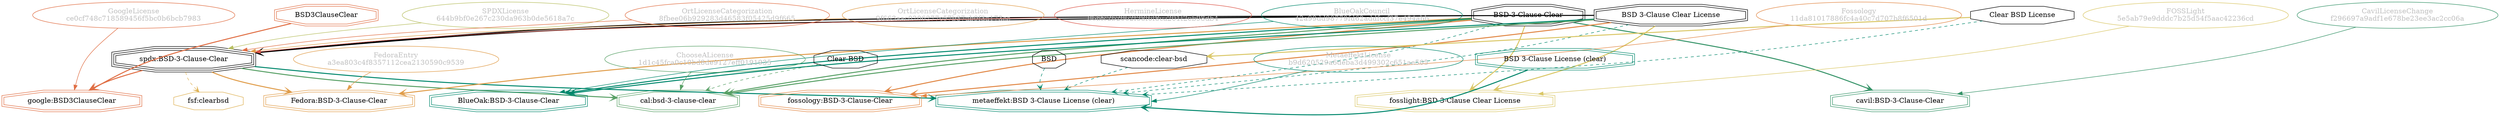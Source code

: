 strict digraph {
    node [shape=box];
    graph [splines=curved];
    423 [label="SPDXLicense\n644b9bf0e267c230da963b0de5618a7c"
        ,fontcolor=gray
        ,color="#b8bf62"
        ,fillcolor="beige;1"
        ,shape=ellipse];
    424 [label="spdx:BSD-3-Clause-Clear"
        ,shape=tripleoctagon];
    425 [label="BSD-3-Clause-Clear"
        ,shape=doubleoctagon];
    426 [label="BSD 3-Clause Clear License"
        ,shape=doubleoctagon];
    5494 [label="GoogleLicense\nce0cf748c718589456f5bc0b6bcb7983"
         ,fontcolor=gray
         ,color="#e06f45"
         ,fillcolor="beige;1"
         ,shape=ellipse];
    5495 [label="google:BSD3ClauseClear"
         ,color="#e06f45"
         ,shape=doubleoctagon];
    5496 [label=BSD3ClauseClear
         ,color="#e06f45"
         ,shape=doubleoctagon];
    5935 [label=BSD,shape=octagon];
    5958 [label="FedoraEntry\na3ea803c4f8357112cea2130590c9539"
         ,fontcolor=gray
         ,color="#e09d4b"
         ,fillcolor="beige;1"
         ,shape=ellipse];
    5959 [label="Fedora:BSD-3-Clause-Clear"
         ,color="#e09d4b"
         ,shape=doubleoctagon];
    8764 [label="BlueOakCouncil\n42a99dd98779fd62addfccf37e494abb"
         ,fontcolor=gray
         ,color="#00876c"
         ,fillcolor="beige;1"
         ,shape=ellipse];
    8765 [label="BlueOak:BSD-3-Clause-Clear"
         ,color="#00876c"
         ,shape=doubleoctagon];
    10713 [label="fsf:clearbsd"
          ,color="#deb256"
          ,shape=octagon];
    10865 [label="ChooseALicense\n1d1c45fca0c10bd8de9127eff0191935"
          ,fontcolor=gray
          ,color="#58a066"
          ,fillcolor="beige;1"
          ,shape=ellipse];
    10866 [label="cal:bsd-3-clause-clear"
          ,color="#58a066"
          ,shape=doubleoctagon];
    10867 [label="Clear BSD"
          ,shape=octagon];
    13864 [label="scancode:clear-bsd"
          ,shape=octagon];
    13866 [label="Clear BSD License"
          ,shape=octagon];
    26777 [label="Fossology\n11da81017886fc4a40c7d707b8f6501d"
          ,fontcolor=gray
          ,color="#e18745"
          ,fillcolor="beige;1"
          ,shape=ellipse];
    26778 [label="fossology:BSD-3-Clause-Clear"
          ,color="#e18745"
          ,shape=doubleoctagon];
    28516 [label="OrtLicenseCategorization\n8fbee06b929283d46583f05425d9f665"
          ,fontcolor=gray
          ,color="#e06f45"
          ,fillcolor="beige;1"
          ,shape=ellipse];
    35371 [label="OrtLicenseCategorization\n9f663aac0206277c57b37ab9f3a173cc"
          ,fontcolor=gray
          ,color="#e09d4b"
          ,fillcolor="beige;1"
          ,shape=ellipse];
    36469 [label="CavilLicenseChange\nf296697a9adf1e678be23ee3ac2cc06a"
          ,fontcolor=gray
          ,color="#379469"
          ,fillcolor="beige;1"
          ,shape=ellipse];
    36470 [label="cavil:BSD-3-Clause-Clear"
          ,color="#379469"
          ,shape=doubleoctagon];
    39394 [label="MetaeffektLicense\nb9d620529a6deba3d499302c651ae505"
          ,fontcolor=gray
          ,color="#00876c"
          ,fillcolor="beige;1"
          ,shape=ellipse];
    39395 [label="metaeffekt:BSD 3-Clause License (clear)"
          ,color="#00876c"
          ,shape=doubleoctagon];
    39396 [label="BSD 3-Clause License (clear)"
          ,color="#00876c"
          ,shape=doubleoctagon];
    49955 [label="HermineLicense\n06bfc2b2062f38f6f8ca201f2eb98db4"
          ,fontcolor=gray
          ,color="#dc574a"
          ,fillcolor="beige;1"
          ,shape=ellipse];
    51129 [label="FOSSLight\n5e5ab79e9dddc7b25d54f5aac42236cd"
          ,fontcolor=gray
          ,color="#dac767"
          ,fillcolor="beige;1"
          ,shape=ellipse];
    51130 [label="fosslight:BSD 3-Clause Clear License"
          ,color="#dac767"
          ,shape=doubleoctagon];
    423 -> 424 [weight=0.5
               ,color="#b8bf62"];
    424 -> 5495 [style=bold
                ,arrowhead=vee
                ,weight=0.7
                ,color="#e06f45"];
    424 -> 5959 [style=bold
                ,arrowhead=vee
                ,weight=0.7
                ,color="#e09d4b"];
    424 -> 10713 [style=dashed
                 ,arrowhead=vee
                 ,weight=0.5
                 ,color="#deb256"];
    424 -> 10866 [style=bold
                 ,arrowhead=vee
                 ,weight=0.7
                 ,color="#58a066"];
    424 -> 39395 [style=bold
                 ,arrowhead=vee
                 ,weight=0.7
                 ,color="#00876c"];
    425 -> 424 [style=bold
               ,arrowhead=vee
               ,weight=0.7];
    425 -> 5959 [style=bold
                ,arrowhead=vee
                ,weight=0.7
                ,color="#e09d4b"];
    425 -> 8765 [style=bold
                ,arrowhead=vee
                ,weight=0.7
                ,color="#00876c"];
    425 -> 10866 [style=bold
                 ,arrowhead=vee
                 ,weight=0.7
                 ,color="#58a066"];
    425 -> 26778 [style=bold
                 ,arrowhead=vee
                 ,weight=0.7
                 ,color="#e18745"];
    425 -> 36470 [style=bold
                 ,arrowhead=vee
                 ,weight=0.7
                 ,color="#379469"];
    425 -> 36470 [style=bold
                 ,arrowhead=vee
                 ,weight=0.7
                 ,color="#379469"];
    425 -> 39395 [style=dashed
                 ,arrowhead=vee
                 ,weight=0.5
                 ,color="#00876c"];
    425 -> 51130 [style=bold
                 ,arrowhead=vee
                 ,weight=0.7
                 ,color="#dac767"];
    426 -> 424 [style=bold
               ,arrowhead=vee
               ,weight=0.7];
    426 -> 8765 [style=bold
                ,arrowhead=vee
                ,weight=0.7
                ,color="#00876c"];
    426 -> 10866 [style=bold
                 ,arrowhead=vee
                 ,weight=0.7
                 ,color="#58a066"];
    426 -> 26778 [style=bold
                 ,arrowhead=vee
                 ,weight=0.7
                 ,color="#e18745"];
    426 -> 39395 [style=dashed
                 ,arrowhead=vee
                 ,weight=0.5
                 ,color="#00876c"];
    426 -> 51130 [style=bold
                 ,arrowhead=vee
                 ,weight=0.7
                 ,color="#dac767"];
    5494 -> 5495 [weight=0.5
                 ,color="#e06f45"];
    5496 -> 5495 [style=bold
                 ,arrowhead=vee
                 ,weight=0.7
                 ,color="#e06f45"];
    5935 -> 39395 [style=dashed
                  ,arrowhead=vee
                  ,weight=0.5
                  ,color="#00876c"];
    5958 -> 5959 [weight=0.5
                 ,color="#e09d4b"];
    8764 -> 8765 [weight=0.5
                 ,color="#00876c"];
    10865 -> 10866 [weight=0.5
                   ,color="#58a066"];
    10867 -> 10866 [style=dashed
                   ,arrowhead=vee
                   ,weight=0.5
                   ,color="#58a066"];
    13864 -> 39395 [style=dashed
                   ,arrowhead=vee
                   ,weight=0.5
                   ,color="#00876c"];
    13866 -> 13864 [style=bold
                   ,arrowhead=vee
                   ,weight=0.7
                   ,color="#dac767"];
    13866 -> 39395 [style=dashed
                   ,arrowhead=vee
                   ,weight=0.5
                   ,color="#00876c"];
    26777 -> 26778 [weight=0.5
                   ,color="#e18745"];
    28516 -> 424 [weight=0.5
                 ,color="#e06f45"];
    35371 -> 424 [weight=0.5
                 ,color="#e09d4b"];
    36469 -> 36470 [weight=0.5
                   ,color="#379469"];
    39394 -> 39395 [weight=0.5
                   ,color="#00876c"];
    39396 -> 39395 [style=bold
                   ,arrowhead=vee
                   ,weight=0.7
                   ,color="#00876c"];
    49955 -> 424 [weight=0.5
                 ,color="#dc574a"];
    51129 -> 51130 [weight=0.5
                   ,color="#dac767"];
}
